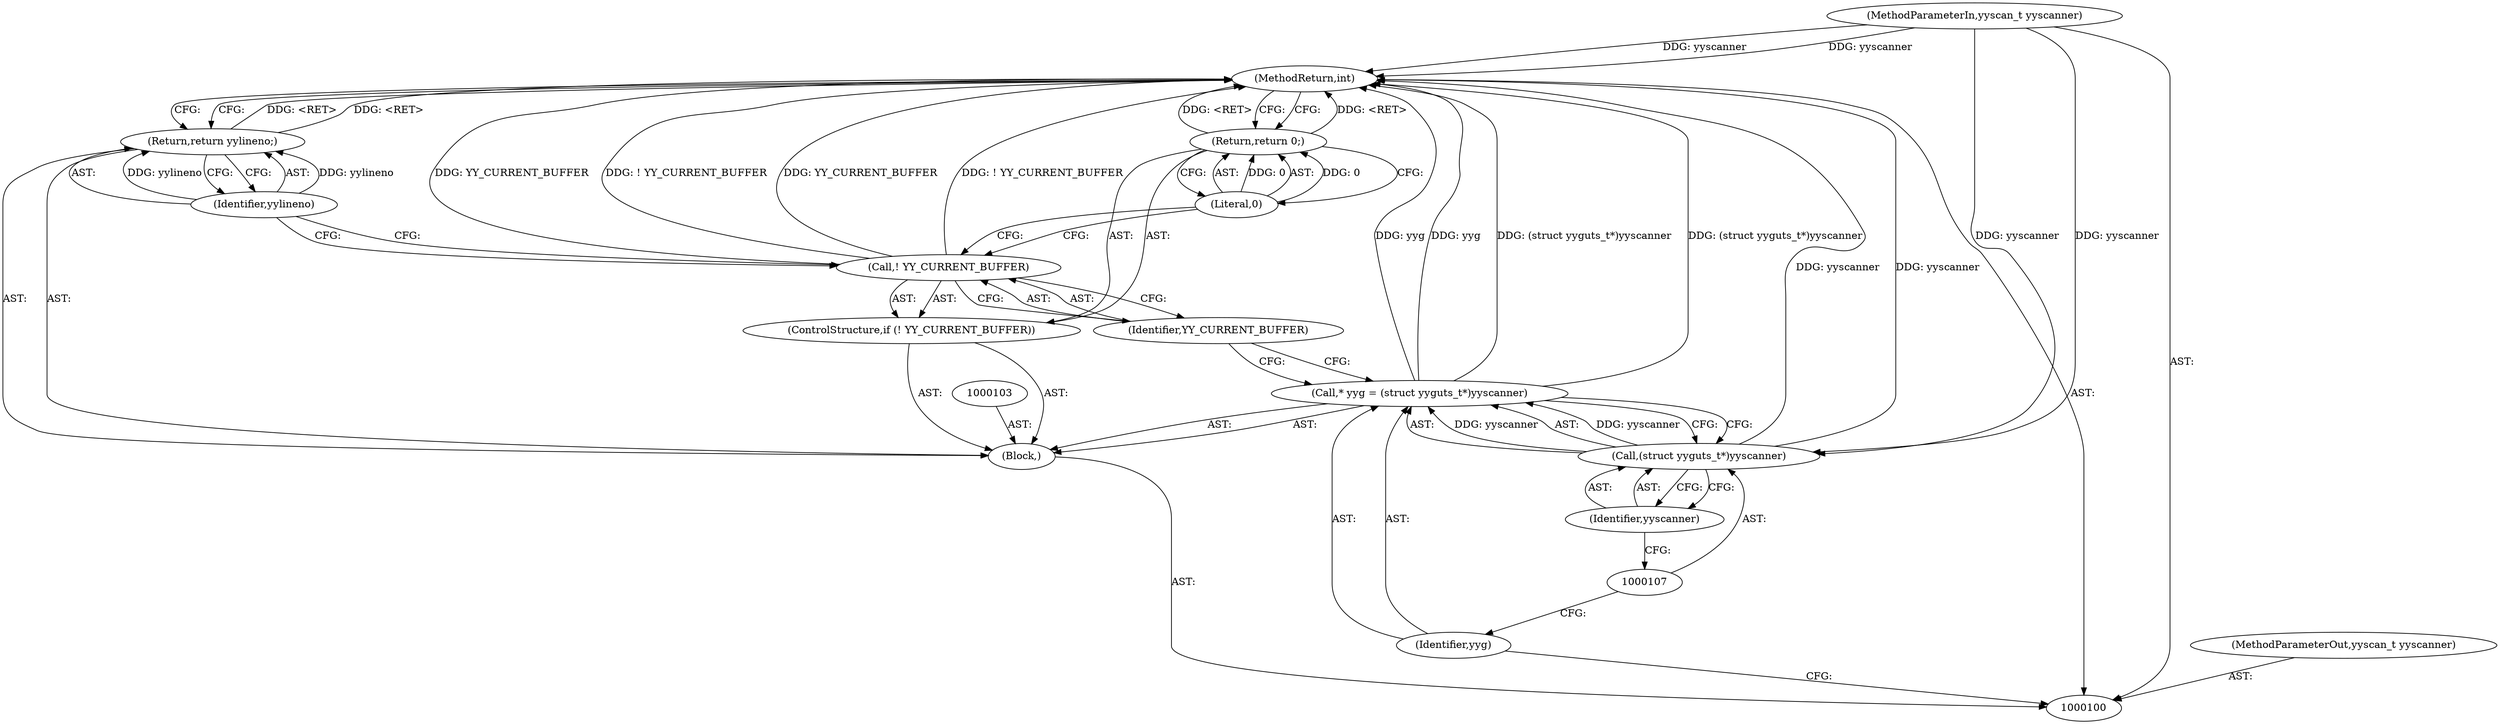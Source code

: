 digraph "0_yara_3119b232c9c453c98d8fa8b6ae4e37ba18117cd4_1" {
"1000116" [label="(MethodReturn,int)"];
"1000101" [label="(MethodParameterIn,yyscan_t yyscanner)"];
"1000137" [label="(MethodParameterOut,yyscan_t yyscanner)"];
"1000102" [label="(Block,)"];
"1000104" [label="(Call,* yyg = (struct yyguts_t*)yyscanner)"];
"1000105" [label="(Identifier,yyg)"];
"1000106" [label="(Call,(struct yyguts_t*)yyscanner)"];
"1000108" [label="(Identifier,yyscanner)"];
"1000110" [label="(Call,! YY_CURRENT_BUFFER)"];
"1000111" [label="(Identifier,YY_CURRENT_BUFFER)"];
"1000109" [label="(ControlStructure,if (! YY_CURRENT_BUFFER))"];
"1000112" [label="(Return,return 0;)"];
"1000113" [label="(Literal,0)"];
"1000115" [label="(Identifier,yylineno)"];
"1000114" [label="(Return,return yylineno;)"];
"1000116" -> "1000100"  [label="AST: "];
"1000116" -> "1000112"  [label="CFG: "];
"1000116" -> "1000114"  [label="CFG: "];
"1000106" -> "1000116"  [label="DDG: yyscanner"];
"1000104" -> "1000116"  [label="DDG: yyg"];
"1000104" -> "1000116"  [label="DDG: (struct yyguts_t*)yyscanner"];
"1000110" -> "1000116"  [label="DDG: YY_CURRENT_BUFFER"];
"1000110" -> "1000116"  [label="DDG: ! YY_CURRENT_BUFFER"];
"1000101" -> "1000116"  [label="DDG: yyscanner"];
"1000112" -> "1000116"  [label="DDG: <RET>"];
"1000114" -> "1000116"  [label="DDG: <RET>"];
"1000101" -> "1000100"  [label="AST: "];
"1000101" -> "1000116"  [label="DDG: yyscanner"];
"1000101" -> "1000106"  [label="DDG: yyscanner"];
"1000137" -> "1000100"  [label="AST: "];
"1000102" -> "1000100"  [label="AST: "];
"1000103" -> "1000102"  [label="AST: "];
"1000104" -> "1000102"  [label="AST: "];
"1000109" -> "1000102"  [label="AST: "];
"1000114" -> "1000102"  [label="AST: "];
"1000104" -> "1000102"  [label="AST: "];
"1000104" -> "1000106"  [label="CFG: "];
"1000105" -> "1000104"  [label="AST: "];
"1000106" -> "1000104"  [label="AST: "];
"1000111" -> "1000104"  [label="CFG: "];
"1000104" -> "1000116"  [label="DDG: yyg"];
"1000104" -> "1000116"  [label="DDG: (struct yyguts_t*)yyscanner"];
"1000106" -> "1000104"  [label="DDG: yyscanner"];
"1000105" -> "1000104"  [label="AST: "];
"1000105" -> "1000100"  [label="CFG: "];
"1000107" -> "1000105"  [label="CFG: "];
"1000106" -> "1000104"  [label="AST: "];
"1000106" -> "1000108"  [label="CFG: "];
"1000107" -> "1000106"  [label="AST: "];
"1000108" -> "1000106"  [label="AST: "];
"1000104" -> "1000106"  [label="CFG: "];
"1000106" -> "1000116"  [label="DDG: yyscanner"];
"1000106" -> "1000104"  [label="DDG: yyscanner"];
"1000101" -> "1000106"  [label="DDG: yyscanner"];
"1000108" -> "1000106"  [label="AST: "];
"1000108" -> "1000107"  [label="CFG: "];
"1000106" -> "1000108"  [label="CFG: "];
"1000110" -> "1000109"  [label="AST: "];
"1000110" -> "1000111"  [label="CFG: "];
"1000111" -> "1000110"  [label="AST: "];
"1000113" -> "1000110"  [label="CFG: "];
"1000115" -> "1000110"  [label="CFG: "];
"1000110" -> "1000116"  [label="DDG: YY_CURRENT_BUFFER"];
"1000110" -> "1000116"  [label="DDG: ! YY_CURRENT_BUFFER"];
"1000111" -> "1000110"  [label="AST: "];
"1000111" -> "1000104"  [label="CFG: "];
"1000110" -> "1000111"  [label="CFG: "];
"1000109" -> "1000102"  [label="AST: "];
"1000110" -> "1000109"  [label="AST: "];
"1000112" -> "1000109"  [label="AST: "];
"1000112" -> "1000109"  [label="AST: "];
"1000112" -> "1000113"  [label="CFG: "];
"1000113" -> "1000112"  [label="AST: "];
"1000116" -> "1000112"  [label="CFG: "];
"1000112" -> "1000116"  [label="DDG: <RET>"];
"1000113" -> "1000112"  [label="DDG: 0"];
"1000113" -> "1000112"  [label="AST: "];
"1000113" -> "1000110"  [label="CFG: "];
"1000112" -> "1000113"  [label="CFG: "];
"1000113" -> "1000112"  [label="DDG: 0"];
"1000115" -> "1000114"  [label="AST: "];
"1000115" -> "1000110"  [label="CFG: "];
"1000114" -> "1000115"  [label="CFG: "];
"1000115" -> "1000114"  [label="DDG: yylineno"];
"1000114" -> "1000102"  [label="AST: "];
"1000114" -> "1000115"  [label="CFG: "];
"1000115" -> "1000114"  [label="AST: "];
"1000116" -> "1000114"  [label="CFG: "];
"1000114" -> "1000116"  [label="DDG: <RET>"];
"1000115" -> "1000114"  [label="DDG: yylineno"];
}

